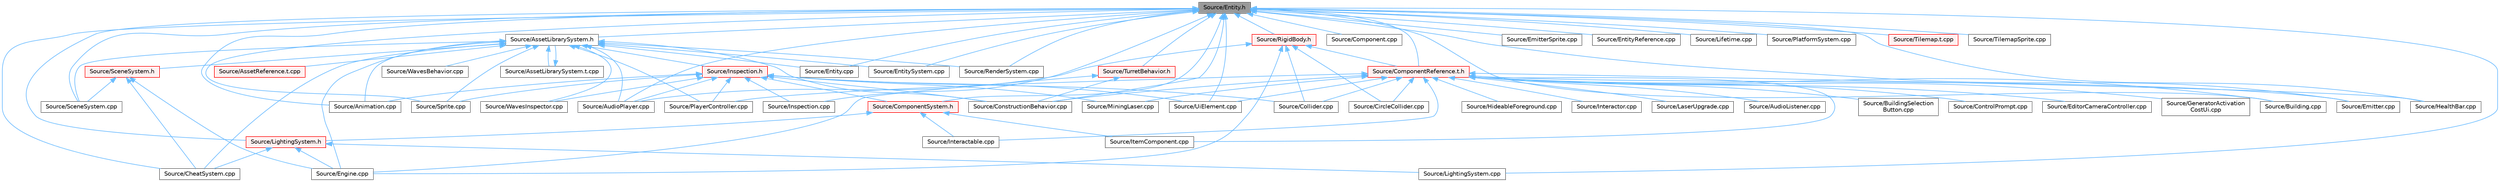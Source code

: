 digraph "Source/Entity.h"
{
 // LATEX_PDF_SIZE
  bgcolor="transparent";
  edge [fontname=Helvetica,fontsize=10,labelfontname=Helvetica,labelfontsize=10];
  node [fontname=Helvetica,fontsize=10,shape=box,height=0.2,width=0.4];
  Node1 [id="Node000001",label="Source/Entity.h",height=0.2,width=0.4,color="gray40", fillcolor="grey60", style="filled", fontcolor="black",tooltip="Entity class which holds Components."];
  Node1 -> Node2 [id="edge1_Node000001_Node000002",dir="back",color="steelblue1",style="solid",tooltip=" "];
  Node2 [id="Node000002",label="Source/Animation.cpp",height=0.2,width=0.4,color="grey40", fillcolor="white", style="filled",URL="$d3/da9/Animation_8cpp.html",tooltip="animation component implimentation"];
  Node1 -> Node3 [id="edge2_Node000001_Node000003",dir="back",color="steelblue1",style="solid",tooltip=" "];
  Node3 [id="Node000003",label="Source/AssetLibrarySystem.h",height=0.2,width=0.4,color="grey40", fillcolor="white", style="filled",URL="$db/dc7/AssetLibrarySystem_8h.html",tooltip="Asset System."];
  Node3 -> Node2 [id="edge3_Node000003_Node000002",dir="back",color="steelblue1",style="solid",tooltip=" "];
  Node3 -> Node4 [id="edge4_Node000003_Node000004",dir="back",color="steelblue1",style="solid",tooltip=" "];
  Node4 [id="Node000004",label="Source/AssetLibrarySystem.t.cpp",height=0.2,width=0.4,color="grey40", fillcolor="white", style="filled",URL="$d3/daf/AssetLibrarySystem_8t_8cpp.html",tooltip="AssetLibrarySystem."];
  Node4 -> Node3 [id="edge5_Node000004_Node000003",dir="back",color="steelblue1",style="solid",tooltip=" "];
  Node3 -> Node5 [id="edge6_Node000003_Node000005",dir="back",color="steelblue1",style="solid",tooltip=" "];
  Node5 [id="Node000005",label="Source/AssetReference.t.cpp",height=0.2,width=0.4,color="red", fillcolor="#FFF0F0", style="filled",URL="$d7/d1f/AssetReference_8t_8cpp.html",tooltip="a reference to an Asset"];
  Node3 -> Node20 [id="edge7_Node000003_Node000020",dir="back",color="steelblue1",style="solid",tooltip=" "];
  Node20 [id="Node000020",label="Source/AudioPlayer.cpp",height=0.2,width=0.4,color="grey40", fillcolor="white", style="filled",URL="$d2/d04/AudioPlayer_8cpp.html",tooltip="Component that plays audio."];
  Node3 -> Node11 [id="edge8_Node000003_Node000011",dir="back",color="steelblue1",style="solid",tooltip=" "];
  Node11 [id="Node000011",label="Source/CheatSystem.cpp",height=0.2,width=0.4,color="grey40", fillcolor="white", style="filled",URL="$da/d87/CheatSystem_8cpp.html",tooltip="CheatSystem Class definition."];
  Node3 -> Node15 [id="edge9_Node000003_Node000015",dir="back",color="steelblue1",style="solid",tooltip=" "];
  Node15 [id="Node000015",label="Source/ConstructionBehavior.cpp",height=0.2,width=0.4,color="grey40", fillcolor="white", style="filled",URL="$d7/ded/ConstructionBehavior_8cpp.html",tooltip="handles the construction of towers and modification of terrain"];
  Node3 -> Node9 [id="edge10_Node000003_Node000009",dir="back",color="steelblue1",style="solid",tooltip=" "];
  Node9 [id="Node000009",label="Source/Engine.cpp",height=0.2,width=0.4,color="grey40", fillcolor="white", style="filled",URL="$d6/d0c/Engine_8cpp.html",tooltip="Engine class."];
  Node3 -> Node75 [id="edge11_Node000003_Node000075",dir="back",color="steelblue1",style="solid",tooltip=" "];
  Node75 [id="Node000075",label="Source/Entity.cpp",height=0.2,width=0.4,color="grey40", fillcolor="white", style="filled",URL="$df/de9/Entity_8cpp.html",tooltip="Function definitions for the Entity class."];
  Node3 -> Node76 [id="edge12_Node000003_Node000076",dir="back",color="steelblue1",style="solid",tooltip=" "];
  Node76 [id="Node000076",label="Source/EntitySystem.cpp",height=0.2,width=0.4,color="grey40", fillcolor="white", style="filled",URL="$d0/d82/EntitySystem_8cpp.html",tooltip="System that manages the storing and handling of Entities."];
  Node3 -> Node77 [id="edge13_Node000003_Node000077",dir="back",color="steelblue1",style="solid",tooltip=" "];
  Node77 [id="Node000077",label="Source/Inspection.h",height=0.2,width=0.4,color="red", fillcolor="#FFF0F0", style="filled",URL="$d4/d0a/Inspection_8h.html",tooltip="Helper methods for inspecting things."];
  Node77 -> Node2 [id="edge14_Node000077_Node000002",dir="back",color="steelblue1",style="solid",tooltip=" "];
  Node77 -> Node20 [id="edge15_Node000077_Node000020",dir="back",color="steelblue1",style="solid",tooltip=" "];
  Node77 -> Node79 [id="edge16_Node000077_Node000079",dir="back",color="steelblue1",style="solid",tooltip=" "];
  Node79 [id="Node000079",label="Source/Collider.cpp",height=0.2,width=0.4,color="grey40", fillcolor="white", style="filled",URL="$d5/dab/Collider_8cpp.html",tooltip="Base component for detecting collisions."];
  Node77 -> Node80 [id="edge17_Node000077_Node000080",dir="back",color="steelblue1",style="solid",tooltip=" "];
  Node80 [id="Node000080",label="Source/ComponentSystem.h",height=0.2,width=0.4,color="red", fillcolor="#FFF0F0", style="filled",URL="$dc/dbb/ComponentSystem_8h.html",tooltip="System that keeps track of a specific kind of Component."];
  Node80 -> Node53 [id="edge18_Node000080_Node000053",dir="back",color="steelblue1",style="solid",tooltip=" "];
  Node53 [id="Node000053",label="Source/Interactable.cpp",height=0.2,width=0.4,color="grey40", fillcolor="white", style="filled",URL="$dc/dab/Interactable_8cpp.html",tooltip="Component which can be interacted with by pressing a button when nearby."];
  Node80 -> Node28 [id="edge19_Node000080_Node000028",dir="back",color="steelblue1",style="solid",tooltip=" "];
  Node28 [id="Node000028",label="Source/ItemComponent.cpp",height=0.2,width=0.4,color="grey40", fillcolor="white", style="filled",URL="$d2/d5a/ItemComponent_8cpp.html",tooltip="Item in the world that can be picked up."];
  Node80 -> Node55 [id="edge20_Node000080_Node000055",dir="back",color="steelblue1",style="solid",tooltip=" "];
  Node55 [id="Node000055",label="Source/LightingSystem.h",height=0.2,width=0.4,color="red", fillcolor="#FFF0F0", style="filled",URL="$d4/dbd/LightingSystem_8h.html",tooltip="Lighting system interface."];
  Node55 -> Node11 [id="edge21_Node000055_Node000011",dir="back",color="steelblue1",style="solid",tooltip=" "];
  Node55 -> Node9 [id="edge22_Node000055_Node000009",dir="back",color="steelblue1",style="solid",tooltip=" "];
  Node55 -> Node57 [id="edge23_Node000055_Node000057",dir="back",color="steelblue1",style="solid",tooltip=" "];
  Node57 [id="Node000057",label="Source/LightingSystem.cpp",height=0.2,width=0.4,color="grey40", fillcolor="white", style="filled",URL="$d3/d85/LightingSystem_8cpp.html",tooltip="Renders lights in the scene."];
  Node77 -> Node15 [id="edge24_Node000077_Node000015",dir="back",color="steelblue1",style="solid",tooltip=" "];
  Node77 -> Node91 [id="edge25_Node000077_Node000091",dir="back",color="steelblue1",style="solid",tooltip=" "];
  Node91 [id="Node000091",label="Source/Inspection.cpp",height=0.2,width=0.4,color="grey40", fillcolor="white", style="filled",URL="$da/dbb/Inspection_8cpp.html",tooltip="Helper methods for inspecting things."];
  Node77 -> Node31 [id="edge26_Node000077_Node000031",dir="back",color="steelblue1",style="solid",tooltip=" "];
  Node31 [id="Node000031",label="Source/MiningLaser.cpp",height=0.2,width=0.4,color="grey40", fillcolor="white", style="filled",URL="$d6/db4/MiningLaser_8cpp.html",tooltip="Digging laser controllable by an entity."];
  Node77 -> Node13 [id="edge27_Node000077_Node000013",dir="back",color="steelblue1",style="solid",tooltip=" "];
  Node13 [id="Node000013",label="Source/PlayerController.cpp",height=0.2,width=0.4,color="grey40", fillcolor="white", style="filled",URL="$d3/d7e/PlayerController_8cpp.html",tooltip="PlayerController Behaviour Class."];
  Node77 -> Node64 [id="edge28_Node000077_Node000064",dir="back",color="steelblue1",style="solid",tooltip=" "];
  Node64 [id="Node000064",label="Source/Sprite.cpp",height=0.2,width=0.4,color="grey40", fillcolor="white", style="filled",URL="$d0/dff/Sprite_8cpp.html",tooltip="Implementation of Sprite component."];
  Node77 -> Node100 [id="edge29_Node000077_Node000100",dir="back",color="steelblue1",style="solid",tooltip=" "];
  Node100 [id="Node000100",label="Source/UiElement.cpp",height=0.2,width=0.4,color="grey40", fillcolor="white", style="filled",URL="$df/d62/UiElement_8cpp.html",tooltip="Ui element component."];
  Node77 -> Node18 [id="edge30_Node000077_Node000018",dir="back",color="steelblue1",style="solid",tooltip=" "];
  Node18 [id="Node000018",label="Source/WavesInspector.cpp",height=0.2,width=0.4,color="grey40", fillcolor="white", style="filled",URL="$d2/d6b/WavesInspector_8cpp.html",tooltip="Definitions for wave and spawning editing in game."];
  Node3 -> Node13 [id="edge31_Node000003_Node000013",dir="back",color="steelblue1",style="solid",tooltip=" "];
  Node3 -> Node61 [id="edge32_Node000003_Node000061",dir="back",color="steelblue1",style="solid",tooltip=" "];
  Node61 [id="Node000061",label="Source/RenderSystem.cpp",height=0.2,width=0.4,color="grey40", fillcolor="white", style="filled",URL="$db/daa/RenderSystem_8cpp.html",tooltip="System responsible for drawing sprites and basic shapes."];
  Node3 -> Node101 [id="edge33_Node000003_Node000101",dir="back",color="steelblue1",style="solid",tooltip=" "];
  Node101 [id="Node000101",label="Source/SceneSystem.cpp",height=0.2,width=0.4,color="grey40", fillcolor="white", style="filled",URL="$df/dce/SceneSystem_8cpp.html",tooltip="handles the process of resetting and changing scenes"];
  Node3 -> Node102 [id="edge34_Node000003_Node000102",dir="back",color="steelblue1",style="solid",tooltip=" "];
  Node102 [id="Node000102",label="Source/SceneSystem.h",height=0.2,width=0.4,color="red", fillcolor="#FFF0F0", style="filled",URL="$dc/db6/SceneSystem_8h.html",tooltip="handles the process of resetting and changing scenes"];
  Node102 -> Node11 [id="edge35_Node000102_Node000011",dir="back",color="steelblue1",style="solid",tooltip=" "];
  Node102 -> Node9 [id="edge36_Node000102_Node000009",dir="back",color="steelblue1",style="solid",tooltip=" "];
  Node102 -> Node101 [id="edge37_Node000102_Node000101",dir="back",color="steelblue1",style="solid",tooltip=" "];
  Node3 -> Node64 [id="edge38_Node000003_Node000064",dir="back",color="steelblue1",style="solid",tooltip=" "];
  Node3 -> Node17 [id="edge39_Node000003_Node000017",dir="back",color="steelblue1",style="solid",tooltip=" "];
  Node17 [id="Node000017",label="Source/WavesBehavior.cpp",height=0.2,width=0.4,color="grey40", fillcolor="white", style="filled",URL="$db/d72/WavesBehavior_8cpp.html",tooltip="Definitions for wave and spawning behavior."];
  Node3 -> Node18 [id="edge40_Node000003_Node000018",dir="back",color="steelblue1",style="solid",tooltip=" "];
  Node1 -> Node20 [id="edge41_Node000001_Node000020",dir="back",color="steelblue1",style="solid",tooltip=" "];
  Node1 -> Node104 [id="edge42_Node000001_Node000104",dir="back",color="steelblue1",style="solid",tooltip=" "];
  Node104 [id="Node000104",label="Source/Building.cpp",height=0.2,width=0.4,color="grey40", fillcolor="white", style="filled",URL="$da/d23/Building_8cpp.html",tooltip="Building Component Class."];
  Node1 -> Node11 [id="edge43_Node000001_Node000011",dir="back",color="steelblue1",style="solid",tooltip=" "];
  Node1 -> Node105 [id="edge44_Node000001_Node000105",dir="back",color="steelblue1",style="solid",tooltip=" "];
  Node105 [id="Node000105",label="Source/Component.cpp",height=0.2,width=0.4,color="grey40", fillcolor="white", style="filled",URL="$d4/d92/Component_8cpp.html",tooltip="Virtual component header."];
  Node1 -> Node106 [id="edge45_Node000001_Node000106",dir="back",color="steelblue1",style="solid",tooltip=" "];
  Node106 [id="Node000106",label="Source/ComponentReference.t.h",height=0.2,width=0.4,color="red", fillcolor="#FFF0F0", style="filled",URL="$da/d20/ComponentReference_8t_8h.html",tooltip="a reference to a component in the scene"];
  Node106 -> Node107 [id="edge46_Node000106_Node000107",dir="back",color="steelblue1",style="solid",tooltip=" "];
  Node107 [id="Node000107",label="Source/AudioListener.cpp",height=0.2,width=0.4,color="grey40", fillcolor="white", style="filled",URL="$d4/da8/AudioListener_8cpp.html",tooltip="Component that picks up spatial audio."];
  Node106 -> Node104 [id="edge47_Node000106_Node000104",dir="back",color="steelblue1",style="solid",tooltip=" "];
  Node106 -> Node33 [id="edge48_Node000106_Node000033",dir="back",color="steelblue1",style="solid",tooltip=" "];
  Node33 [id="Node000033",label="Source/BuildingSelection\lButton.cpp",height=0.2,width=0.4,color="grey40", fillcolor="white", style="filled",URL="$db/d86/BuildingSelectionButton_8cpp.html",tooltip="button that selects which building the ConstructionManager should place"];
  Node106 -> Node108 [id="edge49_Node000106_Node000108",dir="back",color="steelblue1",style="solid",tooltip=" "];
  Node108 [id="Node000108",label="Source/CircleCollider.cpp",height=0.2,width=0.4,color="grey40", fillcolor="white", style="filled",URL="$db/db5/CircleCollider_8cpp.html",tooltip="Circle-shaped collider."];
  Node106 -> Node79 [id="edge50_Node000106_Node000079",dir="back",color="steelblue1",style="solid",tooltip=" "];
  Node106 -> Node15 [id="edge51_Node000106_Node000015",dir="back",color="steelblue1",style="solid",tooltip=" "];
  Node106 -> Node49 [id="edge52_Node000106_Node000049",dir="back",color="steelblue1",style="solid",tooltip=" "];
  Node49 [id="Node000049",label="Source/ControlPrompt.cpp",height=0.2,width=0.4,color="grey40", fillcolor="white", style="filled",URL="$d2/d66/ControlPrompt_8cpp.html",tooltip="Displays a control prompt for an ActionReference."];
  Node106 -> Node84 [id="edge53_Node000106_Node000084",dir="back",color="steelblue1",style="solid",tooltip=" "];
  Node84 [id="Node000084",label="Source/EditorCameraController.cpp",height=0.2,width=0.4,color="grey40", fillcolor="white", style="filled",URL="$d4/d1e/EditorCameraController_8cpp.html",tooltip="controls the camera while in the editor"];
  Node106 -> Node109 [id="edge54_Node000106_Node000109",dir="back",color="steelblue1",style="solid",tooltip=" "];
  Node109 [id="Node000109",label="Source/Emitter.cpp",height=0.2,width=0.4,color="grey40", fillcolor="white", style="filled",URL="$da/d4e/Emitter_8cpp.html",tooltip="Controls timing of particle emissions, and their init data."];
  Node106 -> Node24 [id="edge55_Node000106_Node000024",dir="back",color="steelblue1",style="solid",tooltip=" "];
  Node24 [id="Node000024",label="Source/GeneratorActivation\lCostUi.cpp",height=0.2,width=0.4,color="grey40", fillcolor="white", style="filled",URL="$de/df8/GeneratorActivationCostUi_8cpp.html",tooltip="displays the costs of activating generators"];
  Node106 -> Node68 [id="edge56_Node000106_Node000068",dir="back",color="steelblue1",style="solid",tooltip=" "];
  Node68 [id="Node000068",label="Source/HealthBar.cpp",height=0.2,width=0.4,color="grey40", fillcolor="white", style="filled",URL="$d9/d01/HealthBar_8cpp.html",tooltip="health bar UI that displays offset from an Entity with a Health component"];
  Node106 -> Node52 [id="edge57_Node000106_Node000052",dir="back",color="steelblue1",style="solid",tooltip=" "];
  Node52 [id="Node000052",label="Source/HideableForeground.cpp",height=0.2,width=0.4,color="grey40", fillcolor="white", style="filled",URL="$da/da6/HideableForeground_8cpp.html",tooltip="Component that hides an attached Sprite when it overlaps something."];
  Node106 -> Node53 [id="edge58_Node000106_Node000053",dir="back",color="steelblue1",style="solid",tooltip=" "];
  Node106 -> Node54 [id="edge59_Node000106_Node000054",dir="back",color="steelblue1",style="solid",tooltip=" "];
  Node54 [id="Node000054",label="Source/Interactor.cpp",height=0.2,width=0.4,color="grey40", fillcolor="white", style="filled",URL="$de/de6/Interactor_8cpp.html",tooltip="Behavior that can interact with nearby Interactable Components."];
  Node106 -> Node28 [id="edge60_Node000106_Node000028",dir="back",color="steelblue1",style="solid",tooltip=" "];
  Node106 -> Node30 [id="edge61_Node000106_Node000030",dir="back",color="steelblue1",style="solid",tooltip=" "];
  Node30 [id="Node000030",label="Source/LaserUpgrade.cpp",height=0.2,width=0.4,color="grey40", fillcolor="white", style="filled",URL="$df/db1/LaserUpgrade_8cpp.html",tooltip="collectable upgrade to the player's MiningLaser"];
  Node106 -> Node31 [id="edge62_Node000106_Node000031",dir="back",color="steelblue1",style="solid",tooltip=" "];
  Node106 -> Node13 [id="edge63_Node000106_Node000013",dir="back",color="steelblue1",style="solid",tooltip=" "];
  Node106 -> Node100 [id="edge64_Node000106_Node000100",dir="back",color="steelblue1",style="solid",tooltip=" "];
  Node1 -> Node80 [id="edge65_Node000001_Node000080",dir="back",color="steelblue1",style="solid",tooltip=" "];
  Node1 -> Node15 [id="edge66_Node000001_Node000015",dir="back",color="steelblue1",style="solid",tooltip=" "];
  Node1 -> Node109 [id="edge67_Node000001_Node000109",dir="back",color="steelblue1",style="solid",tooltip=" "];
  Node1 -> Node51 [id="edge68_Node000001_Node000051",dir="back",color="steelblue1",style="solid",tooltip=" "];
  Node51 [id="Node000051",label="Source/EmitterSprite.cpp",height=0.2,width=0.4,color="grey40", fillcolor="white", style="filled",URL="$d7/de7/EmitterSprite_8cpp.html",tooltip="Renders particles using data from SSBO."];
  Node1 -> Node75 [id="edge69_Node000001_Node000075",dir="back",color="steelblue1",style="solid",tooltip=" "];
  Node1 -> Node112 [id="edge70_Node000001_Node000112",dir="back",color="steelblue1",style="solid",tooltip=" "];
  Node112 [id="Node000112",label="Source/EntityReference.cpp",height=0.2,width=0.4,color="grey40", fillcolor="white", style="filled",URL="$de/d23/EntityReference_8cpp.html",tooltip="a reference to an Entity in the scene"];
  Node1 -> Node76 [id="edge71_Node000001_Node000076",dir="back",color="steelblue1",style="solid",tooltip=" "];
  Node1 -> Node68 [id="edge72_Node000001_Node000068",dir="back",color="steelblue1",style="solid",tooltip=" "];
  Node1 -> Node91 [id="edge73_Node000001_Node000091",dir="back",color="steelblue1",style="solid",tooltip=" "];
  Node1 -> Node85 [id="edge74_Node000001_Node000085",dir="back",color="steelblue1",style="solid",tooltip=" "];
  Node85 [id="Node000085",label="Source/Lifetime.cpp",height=0.2,width=0.4,color="grey40", fillcolor="white", style="filled",URL="$df/df1/Lifetime_8cpp.html",tooltip="Component that destroys it's Enity after a given length of time."];
  Node1 -> Node57 [id="edge75_Node000001_Node000057",dir="back",color="steelblue1",style="solid",tooltip=" "];
  Node1 -> Node55 [id="edge76_Node000001_Node000055",dir="back",color="steelblue1",style="solid",tooltip=" "];
  Node1 -> Node113 [id="edge77_Node000001_Node000113",dir="back",color="steelblue1",style="solid",tooltip=" "];
  Node113 [id="Node000113",label="Source/PlatformSystem.cpp",height=0.2,width=0.4,color="grey40", fillcolor="white", style="filled",URL="$dd/ded/PlatformSystem_8cpp.html",tooltip="Patform System class: initializes window and graphics (GLFW and GLEW), shuts them down on exit."];
  Node1 -> Node61 [id="edge78_Node000001_Node000061",dir="back",color="steelblue1",style="solid",tooltip=" "];
  Node1 -> Node114 [id="edge79_Node000001_Node000114",dir="back",color="steelblue1",style="solid",tooltip=" "];
  Node114 [id="Node000114",label="Source/RigidBody.h",height=0.2,width=0.4,color="red", fillcolor="#FFF0F0", style="filled",URL="$dc/da0/RigidBody_8h_source.html",tooltip=" "];
  Node114 -> Node20 [id="edge80_Node000114_Node000020",dir="back",color="steelblue1",style="solid",tooltip=" "];
  Node114 -> Node108 [id="edge81_Node000114_Node000108",dir="back",color="steelblue1",style="solid",tooltip=" "];
  Node114 -> Node79 [id="edge82_Node000114_Node000079",dir="back",color="steelblue1",style="solid",tooltip=" "];
  Node114 -> Node106 [id="edge83_Node000114_Node000106",dir="back",color="steelblue1",style="solid",tooltip=" "];
  Node114 -> Node9 [id="edge84_Node000114_Node000009",dir="back",color="steelblue1",style="solid",tooltip=" "];
  Node1 -> Node101 [id="edge85_Node000001_Node000101",dir="back",color="steelblue1",style="solid",tooltip=" "];
  Node1 -> Node64 [id="edge86_Node000001_Node000064",dir="back",color="steelblue1",style="solid",tooltip=" "];
  Node1 -> Node115 [id="edge87_Node000001_Node000115",dir="back",color="steelblue1",style="solid",tooltip=" "];
  Node115 [id="Node000115",label="Source/Tilemap.t.cpp",height=0.2,width=0.4,color="red", fillcolor="#FFF0F0", style="filled",URL="$da/de7/Tilemap_8t_8cpp.html",tooltip="Tilemap component - loads and manages a tilemap array."];
  Node1 -> Node66 [id="edge88_Node000001_Node000066",dir="back",color="steelblue1",style="solid",tooltip=" "];
  Node66 [id="Node000066",label="Source/TilemapSprite.cpp",height=0.2,width=0.4,color="grey40", fillcolor="white", style="filled",URL="$d1/d91/TilemapSprite_8cpp.html",tooltip="A version of Sprite specifically for rendering tiles."];
  Node1 -> Node14 [id="edge89_Node000001_Node000014",dir="back",color="steelblue1",style="solid",tooltip=" "];
  Node14 [id="Node000014",label="Source/TurretBehavior.h",height=0.2,width=0.4,color="red", fillcolor="#FFF0F0", style="filled",URL="$dc/df7/TurretBehavior_8h_source.html",tooltip=" "];
  Node14 -> Node15 [id="edge90_Node000014_Node000015",dir="back",color="steelblue1",style="solid",tooltip=" "];
  Node14 -> Node9 [id="edge91_Node000014_Node000009",dir="back",color="steelblue1",style="solid",tooltip=" "];
  Node1 -> Node100 [id="edge92_Node000001_Node000100",dir="back",color="steelblue1",style="solid",tooltip=" "];
}
